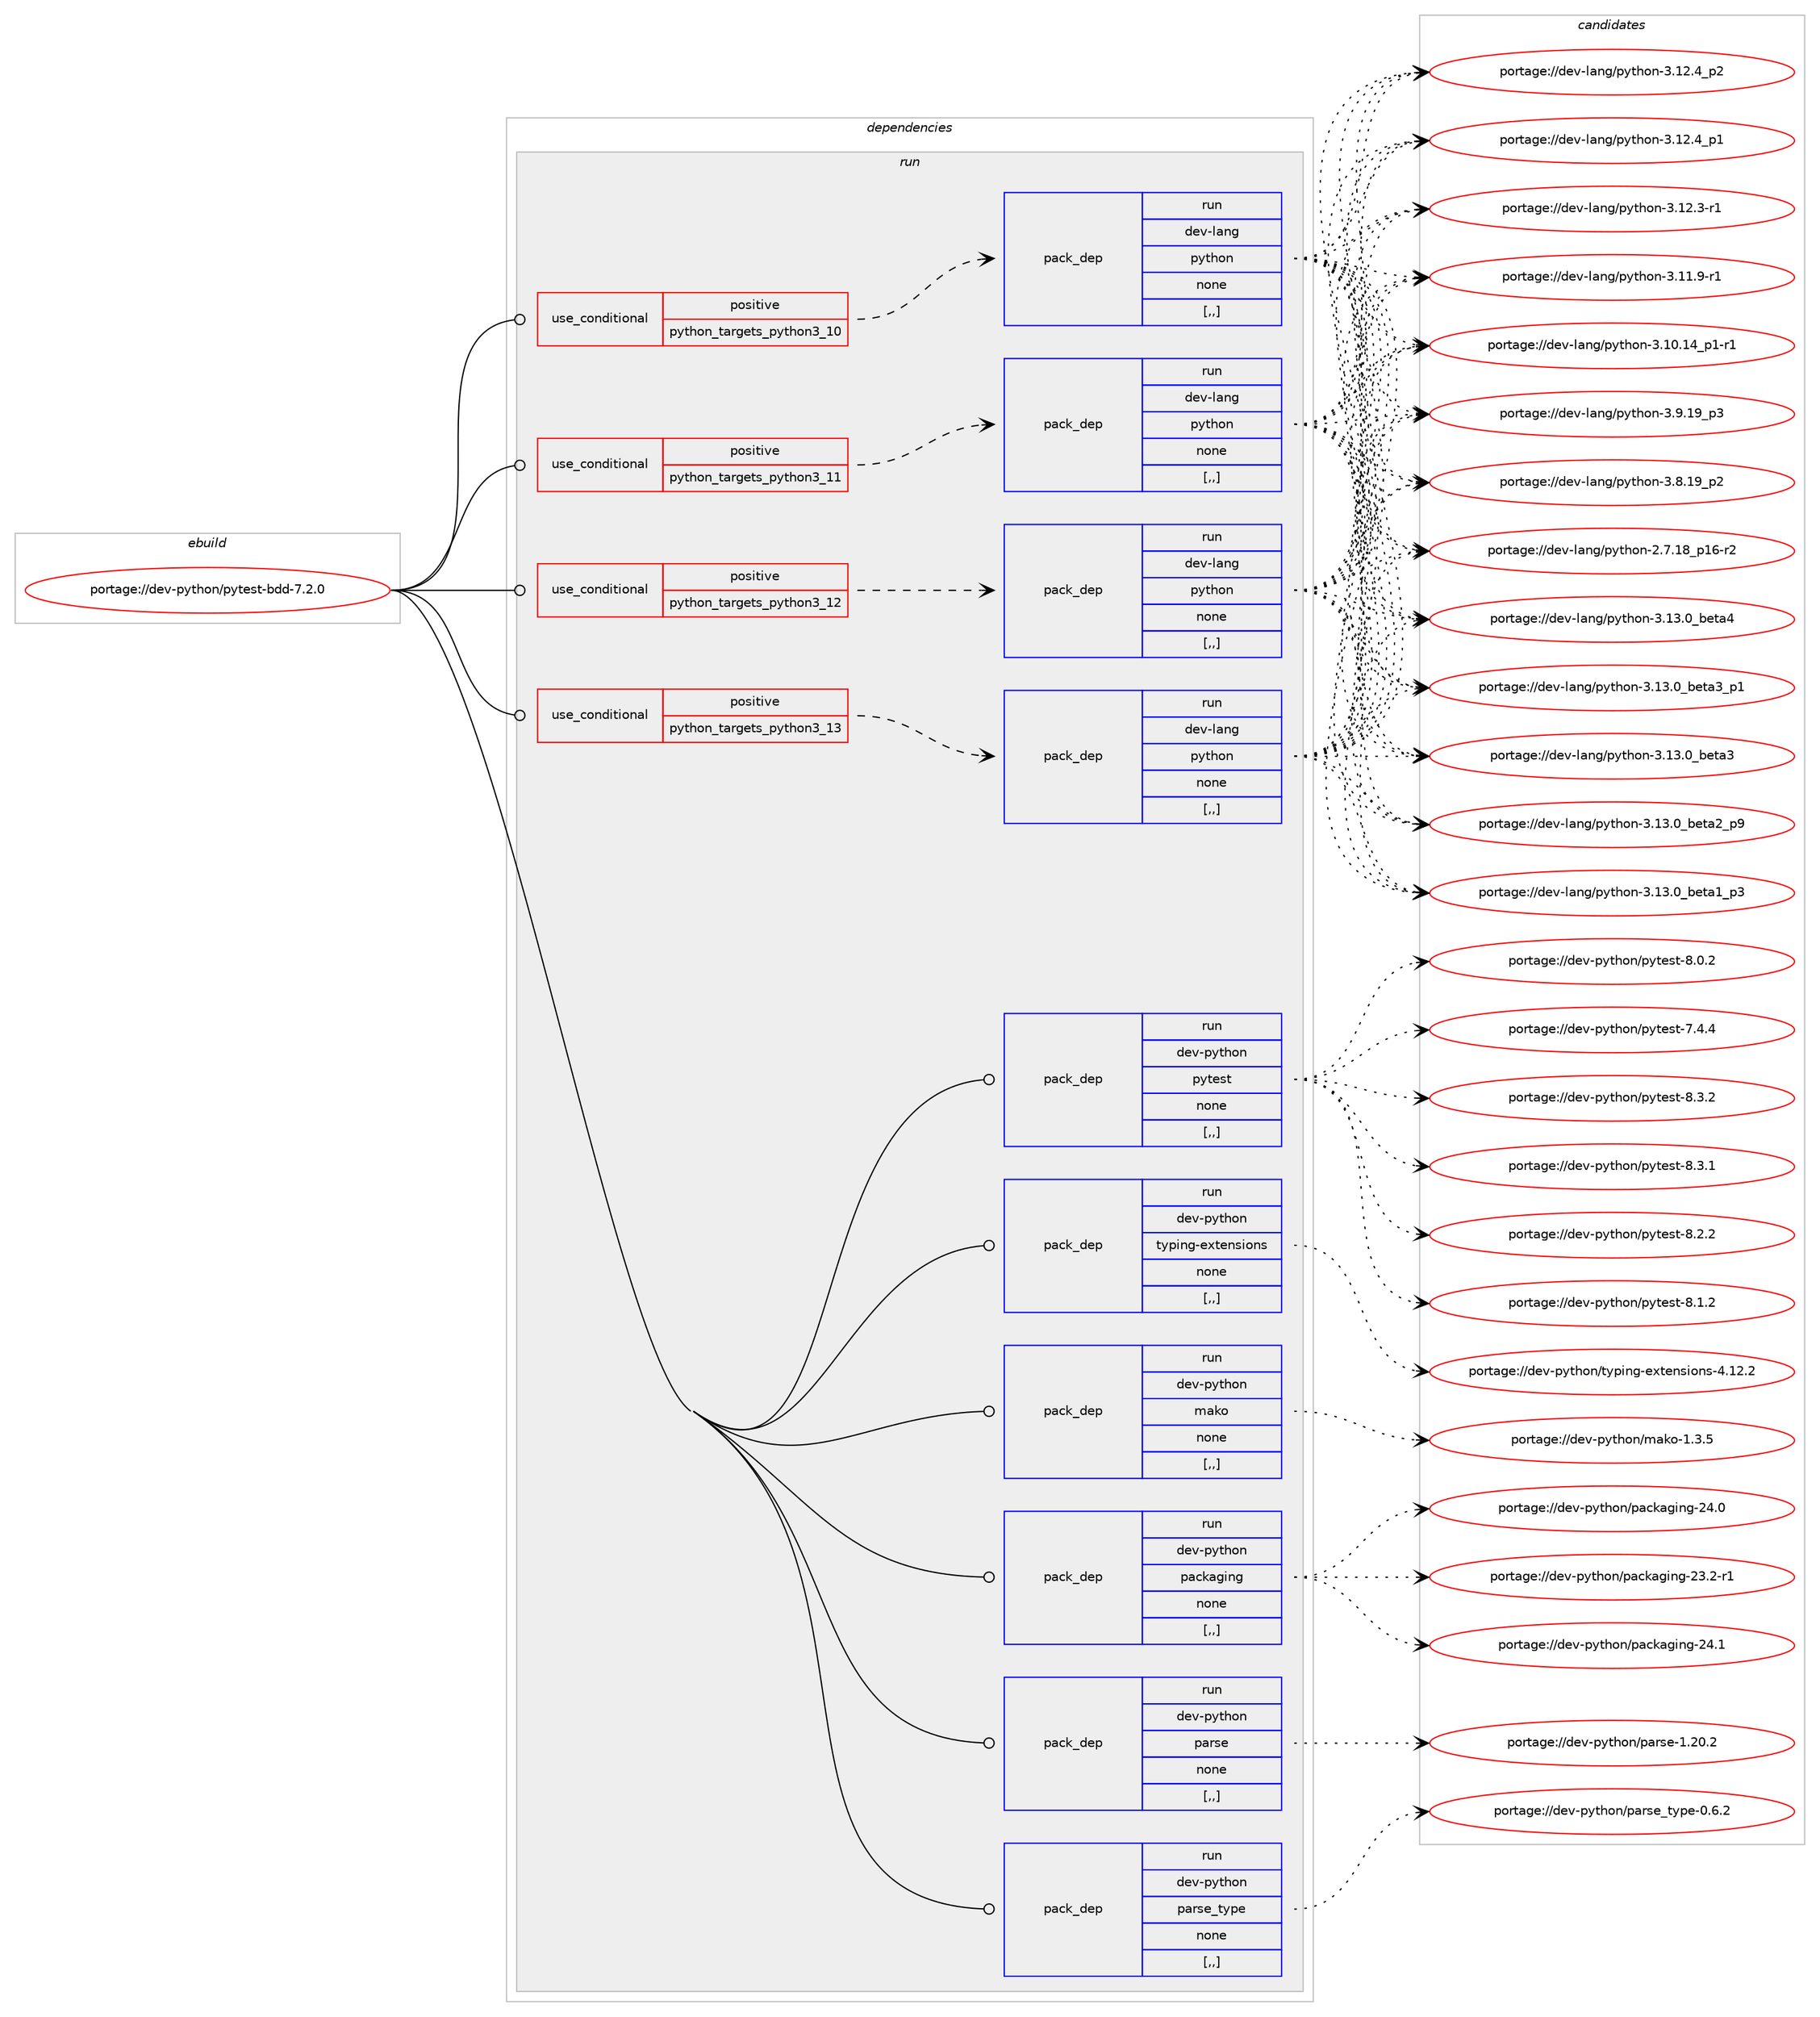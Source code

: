 digraph prolog {

# *************
# Graph options
# *************

newrank=true;
concentrate=true;
compound=true;
graph [rankdir=LR,fontname=Helvetica,fontsize=10,ranksep=1.5];#, ranksep=2.5, nodesep=0.2];
edge  [arrowhead=vee];
node  [fontname=Helvetica,fontsize=10];

# **********
# The ebuild
# **********

subgraph cluster_leftcol {
color=gray;
label=<<i>ebuild</i>>;
id [label="portage://dev-python/pytest-bdd-7.2.0", color=red, width=4, href="../dev-python/pytest-bdd-7.2.0.svg"];
}

# ****************
# The dependencies
# ****************

subgraph cluster_midcol {
color=gray;
label=<<i>dependencies</i>>;
subgraph cluster_compile {
fillcolor="#eeeeee";
style=filled;
label=<<i>compile</i>>;
}
subgraph cluster_compileandrun {
fillcolor="#eeeeee";
style=filled;
label=<<i>compile and run</i>>;
}
subgraph cluster_run {
fillcolor="#eeeeee";
style=filled;
label=<<i>run</i>>;
subgraph cond37872 {
dependency159072 [label=<<TABLE BORDER="0" CELLBORDER="1" CELLSPACING="0" CELLPADDING="4"><TR><TD ROWSPAN="3" CELLPADDING="10">use_conditional</TD></TR><TR><TD>positive</TD></TR><TR><TD>python_targets_python3_10</TD></TR></TABLE>>, shape=none, color=red];
subgraph pack119931 {
dependency159073 [label=<<TABLE BORDER="0" CELLBORDER="1" CELLSPACING="0" CELLPADDING="4" WIDTH="220"><TR><TD ROWSPAN="6" CELLPADDING="30">pack_dep</TD></TR><TR><TD WIDTH="110">run</TD></TR><TR><TD>dev-lang</TD></TR><TR><TD>python</TD></TR><TR><TD>none</TD></TR><TR><TD>[,,]</TD></TR></TABLE>>, shape=none, color=blue];
}
dependency159072:e -> dependency159073:w [weight=20,style="dashed",arrowhead="vee"];
}
id:e -> dependency159072:w [weight=20,style="solid",arrowhead="odot"];
subgraph cond37873 {
dependency159074 [label=<<TABLE BORDER="0" CELLBORDER="1" CELLSPACING="0" CELLPADDING="4"><TR><TD ROWSPAN="3" CELLPADDING="10">use_conditional</TD></TR><TR><TD>positive</TD></TR><TR><TD>python_targets_python3_11</TD></TR></TABLE>>, shape=none, color=red];
subgraph pack119932 {
dependency159075 [label=<<TABLE BORDER="0" CELLBORDER="1" CELLSPACING="0" CELLPADDING="4" WIDTH="220"><TR><TD ROWSPAN="6" CELLPADDING="30">pack_dep</TD></TR><TR><TD WIDTH="110">run</TD></TR><TR><TD>dev-lang</TD></TR><TR><TD>python</TD></TR><TR><TD>none</TD></TR><TR><TD>[,,]</TD></TR></TABLE>>, shape=none, color=blue];
}
dependency159074:e -> dependency159075:w [weight=20,style="dashed",arrowhead="vee"];
}
id:e -> dependency159074:w [weight=20,style="solid",arrowhead="odot"];
subgraph cond37874 {
dependency159076 [label=<<TABLE BORDER="0" CELLBORDER="1" CELLSPACING="0" CELLPADDING="4"><TR><TD ROWSPAN="3" CELLPADDING="10">use_conditional</TD></TR><TR><TD>positive</TD></TR><TR><TD>python_targets_python3_12</TD></TR></TABLE>>, shape=none, color=red];
subgraph pack119933 {
dependency159077 [label=<<TABLE BORDER="0" CELLBORDER="1" CELLSPACING="0" CELLPADDING="4" WIDTH="220"><TR><TD ROWSPAN="6" CELLPADDING="30">pack_dep</TD></TR><TR><TD WIDTH="110">run</TD></TR><TR><TD>dev-lang</TD></TR><TR><TD>python</TD></TR><TR><TD>none</TD></TR><TR><TD>[,,]</TD></TR></TABLE>>, shape=none, color=blue];
}
dependency159076:e -> dependency159077:w [weight=20,style="dashed",arrowhead="vee"];
}
id:e -> dependency159076:w [weight=20,style="solid",arrowhead="odot"];
subgraph cond37875 {
dependency159078 [label=<<TABLE BORDER="0" CELLBORDER="1" CELLSPACING="0" CELLPADDING="4"><TR><TD ROWSPAN="3" CELLPADDING="10">use_conditional</TD></TR><TR><TD>positive</TD></TR><TR><TD>python_targets_python3_13</TD></TR></TABLE>>, shape=none, color=red];
subgraph pack119934 {
dependency159079 [label=<<TABLE BORDER="0" CELLBORDER="1" CELLSPACING="0" CELLPADDING="4" WIDTH="220"><TR><TD ROWSPAN="6" CELLPADDING="30">pack_dep</TD></TR><TR><TD WIDTH="110">run</TD></TR><TR><TD>dev-lang</TD></TR><TR><TD>python</TD></TR><TR><TD>none</TD></TR><TR><TD>[,,]</TD></TR></TABLE>>, shape=none, color=blue];
}
dependency159078:e -> dependency159079:w [weight=20,style="dashed",arrowhead="vee"];
}
id:e -> dependency159078:w [weight=20,style="solid",arrowhead="odot"];
subgraph pack119935 {
dependency159080 [label=<<TABLE BORDER="0" CELLBORDER="1" CELLSPACING="0" CELLPADDING="4" WIDTH="220"><TR><TD ROWSPAN="6" CELLPADDING="30">pack_dep</TD></TR><TR><TD WIDTH="110">run</TD></TR><TR><TD>dev-python</TD></TR><TR><TD>mako</TD></TR><TR><TD>none</TD></TR><TR><TD>[,,]</TD></TR></TABLE>>, shape=none, color=blue];
}
id:e -> dependency159080:w [weight=20,style="solid",arrowhead="odot"];
subgraph pack119936 {
dependency159081 [label=<<TABLE BORDER="0" CELLBORDER="1" CELLSPACING="0" CELLPADDING="4" WIDTH="220"><TR><TD ROWSPAN="6" CELLPADDING="30">pack_dep</TD></TR><TR><TD WIDTH="110">run</TD></TR><TR><TD>dev-python</TD></TR><TR><TD>packaging</TD></TR><TR><TD>none</TD></TR><TR><TD>[,,]</TD></TR></TABLE>>, shape=none, color=blue];
}
id:e -> dependency159081:w [weight=20,style="solid",arrowhead="odot"];
subgraph pack119937 {
dependency159082 [label=<<TABLE BORDER="0" CELLBORDER="1" CELLSPACING="0" CELLPADDING="4" WIDTH="220"><TR><TD ROWSPAN="6" CELLPADDING="30">pack_dep</TD></TR><TR><TD WIDTH="110">run</TD></TR><TR><TD>dev-python</TD></TR><TR><TD>parse</TD></TR><TR><TD>none</TD></TR><TR><TD>[,,]</TD></TR></TABLE>>, shape=none, color=blue];
}
id:e -> dependency159082:w [weight=20,style="solid",arrowhead="odot"];
subgraph pack119938 {
dependency159083 [label=<<TABLE BORDER="0" CELLBORDER="1" CELLSPACING="0" CELLPADDING="4" WIDTH="220"><TR><TD ROWSPAN="6" CELLPADDING="30">pack_dep</TD></TR><TR><TD WIDTH="110">run</TD></TR><TR><TD>dev-python</TD></TR><TR><TD>parse_type</TD></TR><TR><TD>none</TD></TR><TR><TD>[,,]</TD></TR></TABLE>>, shape=none, color=blue];
}
id:e -> dependency159083:w [weight=20,style="solid",arrowhead="odot"];
subgraph pack119939 {
dependency159084 [label=<<TABLE BORDER="0" CELLBORDER="1" CELLSPACING="0" CELLPADDING="4" WIDTH="220"><TR><TD ROWSPAN="6" CELLPADDING="30">pack_dep</TD></TR><TR><TD WIDTH="110">run</TD></TR><TR><TD>dev-python</TD></TR><TR><TD>pytest</TD></TR><TR><TD>none</TD></TR><TR><TD>[,,]</TD></TR></TABLE>>, shape=none, color=blue];
}
id:e -> dependency159084:w [weight=20,style="solid",arrowhead="odot"];
subgraph pack119940 {
dependency159085 [label=<<TABLE BORDER="0" CELLBORDER="1" CELLSPACING="0" CELLPADDING="4" WIDTH="220"><TR><TD ROWSPAN="6" CELLPADDING="30">pack_dep</TD></TR><TR><TD WIDTH="110">run</TD></TR><TR><TD>dev-python</TD></TR><TR><TD>typing-extensions</TD></TR><TR><TD>none</TD></TR><TR><TD>[,,]</TD></TR></TABLE>>, shape=none, color=blue];
}
id:e -> dependency159085:w [weight=20,style="solid",arrowhead="odot"];
}
}

# **************
# The candidates
# **************

subgraph cluster_choices {
rank=same;
color=gray;
label=<<i>candidates</i>>;

subgraph choice119931 {
color=black;
nodesep=1;
choice1001011184510897110103471121211161041111104551464951464895981011169752 [label="portage://dev-lang/python-3.13.0_beta4", color=red, width=4,href="../dev-lang/python-3.13.0_beta4.svg"];
choice10010111845108971101034711212111610411111045514649514648959810111697519511249 [label="portage://dev-lang/python-3.13.0_beta3_p1", color=red, width=4,href="../dev-lang/python-3.13.0_beta3_p1.svg"];
choice1001011184510897110103471121211161041111104551464951464895981011169751 [label="portage://dev-lang/python-3.13.0_beta3", color=red, width=4,href="../dev-lang/python-3.13.0_beta3.svg"];
choice10010111845108971101034711212111610411111045514649514648959810111697509511257 [label="portage://dev-lang/python-3.13.0_beta2_p9", color=red, width=4,href="../dev-lang/python-3.13.0_beta2_p9.svg"];
choice10010111845108971101034711212111610411111045514649514648959810111697499511251 [label="portage://dev-lang/python-3.13.0_beta1_p3", color=red, width=4,href="../dev-lang/python-3.13.0_beta1_p3.svg"];
choice100101118451089711010347112121116104111110455146495046529511250 [label="portage://dev-lang/python-3.12.4_p2", color=red, width=4,href="../dev-lang/python-3.12.4_p2.svg"];
choice100101118451089711010347112121116104111110455146495046529511249 [label="portage://dev-lang/python-3.12.4_p1", color=red, width=4,href="../dev-lang/python-3.12.4_p1.svg"];
choice100101118451089711010347112121116104111110455146495046514511449 [label="portage://dev-lang/python-3.12.3-r1", color=red, width=4,href="../dev-lang/python-3.12.3-r1.svg"];
choice100101118451089711010347112121116104111110455146494946574511449 [label="portage://dev-lang/python-3.11.9-r1", color=red, width=4,href="../dev-lang/python-3.11.9-r1.svg"];
choice100101118451089711010347112121116104111110455146494846495295112494511449 [label="portage://dev-lang/python-3.10.14_p1-r1", color=red, width=4,href="../dev-lang/python-3.10.14_p1-r1.svg"];
choice100101118451089711010347112121116104111110455146574649579511251 [label="portage://dev-lang/python-3.9.19_p3", color=red, width=4,href="../dev-lang/python-3.9.19_p3.svg"];
choice100101118451089711010347112121116104111110455146564649579511250 [label="portage://dev-lang/python-3.8.19_p2", color=red, width=4,href="../dev-lang/python-3.8.19_p2.svg"];
choice100101118451089711010347112121116104111110455046554649569511249544511450 [label="portage://dev-lang/python-2.7.18_p16-r2", color=red, width=4,href="../dev-lang/python-2.7.18_p16-r2.svg"];
dependency159073:e -> choice1001011184510897110103471121211161041111104551464951464895981011169752:w [style=dotted,weight="100"];
dependency159073:e -> choice10010111845108971101034711212111610411111045514649514648959810111697519511249:w [style=dotted,weight="100"];
dependency159073:e -> choice1001011184510897110103471121211161041111104551464951464895981011169751:w [style=dotted,weight="100"];
dependency159073:e -> choice10010111845108971101034711212111610411111045514649514648959810111697509511257:w [style=dotted,weight="100"];
dependency159073:e -> choice10010111845108971101034711212111610411111045514649514648959810111697499511251:w [style=dotted,weight="100"];
dependency159073:e -> choice100101118451089711010347112121116104111110455146495046529511250:w [style=dotted,weight="100"];
dependency159073:e -> choice100101118451089711010347112121116104111110455146495046529511249:w [style=dotted,weight="100"];
dependency159073:e -> choice100101118451089711010347112121116104111110455146495046514511449:w [style=dotted,weight="100"];
dependency159073:e -> choice100101118451089711010347112121116104111110455146494946574511449:w [style=dotted,weight="100"];
dependency159073:e -> choice100101118451089711010347112121116104111110455146494846495295112494511449:w [style=dotted,weight="100"];
dependency159073:e -> choice100101118451089711010347112121116104111110455146574649579511251:w [style=dotted,weight="100"];
dependency159073:e -> choice100101118451089711010347112121116104111110455146564649579511250:w [style=dotted,weight="100"];
dependency159073:e -> choice100101118451089711010347112121116104111110455046554649569511249544511450:w [style=dotted,weight="100"];
}
subgraph choice119932 {
color=black;
nodesep=1;
choice1001011184510897110103471121211161041111104551464951464895981011169752 [label="portage://dev-lang/python-3.13.0_beta4", color=red, width=4,href="../dev-lang/python-3.13.0_beta4.svg"];
choice10010111845108971101034711212111610411111045514649514648959810111697519511249 [label="portage://dev-lang/python-3.13.0_beta3_p1", color=red, width=4,href="../dev-lang/python-3.13.0_beta3_p1.svg"];
choice1001011184510897110103471121211161041111104551464951464895981011169751 [label="portage://dev-lang/python-3.13.0_beta3", color=red, width=4,href="../dev-lang/python-3.13.0_beta3.svg"];
choice10010111845108971101034711212111610411111045514649514648959810111697509511257 [label="portage://dev-lang/python-3.13.0_beta2_p9", color=red, width=4,href="../dev-lang/python-3.13.0_beta2_p9.svg"];
choice10010111845108971101034711212111610411111045514649514648959810111697499511251 [label="portage://dev-lang/python-3.13.0_beta1_p3", color=red, width=4,href="../dev-lang/python-3.13.0_beta1_p3.svg"];
choice100101118451089711010347112121116104111110455146495046529511250 [label="portage://dev-lang/python-3.12.4_p2", color=red, width=4,href="../dev-lang/python-3.12.4_p2.svg"];
choice100101118451089711010347112121116104111110455146495046529511249 [label="portage://dev-lang/python-3.12.4_p1", color=red, width=4,href="../dev-lang/python-3.12.4_p1.svg"];
choice100101118451089711010347112121116104111110455146495046514511449 [label="portage://dev-lang/python-3.12.3-r1", color=red, width=4,href="../dev-lang/python-3.12.3-r1.svg"];
choice100101118451089711010347112121116104111110455146494946574511449 [label="portage://dev-lang/python-3.11.9-r1", color=red, width=4,href="../dev-lang/python-3.11.9-r1.svg"];
choice100101118451089711010347112121116104111110455146494846495295112494511449 [label="portage://dev-lang/python-3.10.14_p1-r1", color=red, width=4,href="../dev-lang/python-3.10.14_p1-r1.svg"];
choice100101118451089711010347112121116104111110455146574649579511251 [label="portage://dev-lang/python-3.9.19_p3", color=red, width=4,href="../dev-lang/python-3.9.19_p3.svg"];
choice100101118451089711010347112121116104111110455146564649579511250 [label="portage://dev-lang/python-3.8.19_p2", color=red, width=4,href="../dev-lang/python-3.8.19_p2.svg"];
choice100101118451089711010347112121116104111110455046554649569511249544511450 [label="portage://dev-lang/python-2.7.18_p16-r2", color=red, width=4,href="../dev-lang/python-2.7.18_p16-r2.svg"];
dependency159075:e -> choice1001011184510897110103471121211161041111104551464951464895981011169752:w [style=dotted,weight="100"];
dependency159075:e -> choice10010111845108971101034711212111610411111045514649514648959810111697519511249:w [style=dotted,weight="100"];
dependency159075:e -> choice1001011184510897110103471121211161041111104551464951464895981011169751:w [style=dotted,weight="100"];
dependency159075:e -> choice10010111845108971101034711212111610411111045514649514648959810111697509511257:w [style=dotted,weight="100"];
dependency159075:e -> choice10010111845108971101034711212111610411111045514649514648959810111697499511251:w [style=dotted,weight="100"];
dependency159075:e -> choice100101118451089711010347112121116104111110455146495046529511250:w [style=dotted,weight="100"];
dependency159075:e -> choice100101118451089711010347112121116104111110455146495046529511249:w [style=dotted,weight="100"];
dependency159075:e -> choice100101118451089711010347112121116104111110455146495046514511449:w [style=dotted,weight="100"];
dependency159075:e -> choice100101118451089711010347112121116104111110455146494946574511449:w [style=dotted,weight="100"];
dependency159075:e -> choice100101118451089711010347112121116104111110455146494846495295112494511449:w [style=dotted,weight="100"];
dependency159075:e -> choice100101118451089711010347112121116104111110455146574649579511251:w [style=dotted,weight="100"];
dependency159075:e -> choice100101118451089711010347112121116104111110455146564649579511250:w [style=dotted,weight="100"];
dependency159075:e -> choice100101118451089711010347112121116104111110455046554649569511249544511450:w [style=dotted,weight="100"];
}
subgraph choice119933 {
color=black;
nodesep=1;
choice1001011184510897110103471121211161041111104551464951464895981011169752 [label="portage://dev-lang/python-3.13.0_beta4", color=red, width=4,href="../dev-lang/python-3.13.0_beta4.svg"];
choice10010111845108971101034711212111610411111045514649514648959810111697519511249 [label="portage://dev-lang/python-3.13.0_beta3_p1", color=red, width=4,href="../dev-lang/python-3.13.0_beta3_p1.svg"];
choice1001011184510897110103471121211161041111104551464951464895981011169751 [label="portage://dev-lang/python-3.13.0_beta3", color=red, width=4,href="../dev-lang/python-3.13.0_beta3.svg"];
choice10010111845108971101034711212111610411111045514649514648959810111697509511257 [label="portage://dev-lang/python-3.13.0_beta2_p9", color=red, width=4,href="../dev-lang/python-3.13.0_beta2_p9.svg"];
choice10010111845108971101034711212111610411111045514649514648959810111697499511251 [label="portage://dev-lang/python-3.13.0_beta1_p3", color=red, width=4,href="../dev-lang/python-3.13.0_beta1_p3.svg"];
choice100101118451089711010347112121116104111110455146495046529511250 [label="portage://dev-lang/python-3.12.4_p2", color=red, width=4,href="../dev-lang/python-3.12.4_p2.svg"];
choice100101118451089711010347112121116104111110455146495046529511249 [label="portage://dev-lang/python-3.12.4_p1", color=red, width=4,href="../dev-lang/python-3.12.4_p1.svg"];
choice100101118451089711010347112121116104111110455146495046514511449 [label="portage://dev-lang/python-3.12.3-r1", color=red, width=4,href="../dev-lang/python-3.12.3-r1.svg"];
choice100101118451089711010347112121116104111110455146494946574511449 [label="portage://dev-lang/python-3.11.9-r1", color=red, width=4,href="../dev-lang/python-3.11.9-r1.svg"];
choice100101118451089711010347112121116104111110455146494846495295112494511449 [label="portage://dev-lang/python-3.10.14_p1-r1", color=red, width=4,href="../dev-lang/python-3.10.14_p1-r1.svg"];
choice100101118451089711010347112121116104111110455146574649579511251 [label="portage://dev-lang/python-3.9.19_p3", color=red, width=4,href="../dev-lang/python-3.9.19_p3.svg"];
choice100101118451089711010347112121116104111110455146564649579511250 [label="portage://dev-lang/python-3.8.19_p2", color=red, width=4,href="../dev-lang/python-3.8.19_p2.svg"];
choice100101118451089711010347112121116104111110455046554649569511249544511450 [label="portage://dev-lang/python-2.7.18_p16-r2", color=red, width=4,href="../dev-lang/python-2.7.18_p16-r2.svg"];
dependency159077:e -> choice1001011184510897110103471121211161041111104551464951464895981011169752:w [style=dotted,weight="100"];
dependency159077:e -> choice10010111845108971101034711212111610411111045514649514648959810111697519511249:w [style=dotted,weight="100"];
dependency159077:e -> choice1001011184510897110103471121211161041111104551464951464895981011169751:w [style=dotted,weight="100"];
dependency159077:e -> choice10010111845108971101034711212111610411111045514649514648959810111697509511257:w [style=dotted,weight="100"];
dependency159077:e -> choice10010111845108971101034711212111610411111045514649514648959810111697499511251:w [style=dotted,weight="100"];
dependency159077:e -> choice100101118451089711010347112121116104111110455146495046529511250:w [style=dotted,weight="100"];
dependency159077:e -> choice100101118451089711010347112121116104111110455146495046529511249:w [style=dotted,weight="100"];
dependency159077:e -> choice100101118451089711010347112121116104111110455146495046514511449:w [style=dotted,weight="100"];
dependency159077:e -> choice100101118451089711010347112121116104111110455146494946574511449:w [style=dotted,weight="100"];
dependency159077:e -> choice100101118451089711010347112121116104111110455146494846495295112494511449:w [style=dotted,weight="100"];
dependency159077:e -> choice100101118451089711010347112121116104111110455146574649579511251:w [style=dotted,weight="100"];
dependency159077:e -> choice100101118451089711010347112121116104111110455146564649579511250:w [style=dotted,weight="100"];
dependency159077:e -> choice100101118451089711010347112121116104111110455046554649569511249544511450:w [style=dotted,weight="100"];
}
subgraph choice119934 {
color=black;
nodesep=1;
choice1001011184510897110103471121211161041111104551464951464895981011169752 [label="portage://dev-lang/python-3.13.0_beta4", color=red, width=4,href="../dev-lang/python-3.13.0_beta4.svg"];
choice10010111845108971101034711212111610411111045514649514648959810111697519511249 [label="portage://dev-lang/python-3.13.0_beta3_p1", color=red, width=4,href="../dev-lang/python-3.13.0_beta3_p1.svg"];
choice1001011184510897110103471121211161041111104551464951464895981011169751 [label="portage://dev-lang/python-3.13.0_beta3", color=red, width=4,href="../dev-lang/python-3.13.0_beta3.svg"];
choice10010111845108971101034711212111610411111045514649514648959810111697509511257 [label="portage://dev-lang/python-3.13.0_beta2_p9", color=red, width=4,href="../dev-lang/python-3.13.0_beta2_p9.svg"];
choice10010111845108971101034711212111610411111045514649514648959810111697499511251 [label="portage://dev-lang/python-3.13.0_beta1_p3", color=red, width=4,href="../dev-lang/python-3.13.0_beta1_p3.svg"];
choice100101118451089711010347112121116104111110455146495046529511250 [label="portage://dev-lang/python-3.12.4_p2", color=red, width=4,href="../dev-lang/python-3.12.4_p2.svg"];
choice100101118451089711010347112121116104111110455146495046529511249 [label="portage://dev-lang/python-3.12.4_p1", color=red, width=4,href="../dev-lang/python-3.12.4_p1.svg"];
choice100101118451089711010347112121116104111110455146495046514511449 [label="portage://dev-lang/python-3.12.3-r1", color=red, width=4,href="../dev-lang/python-3.12.3-r1.svg"];
choice100101118451089711010347112121116104111110455146494946574511449 [label="portage://dev-lang/python-3.11.9-r1", color=red, width=4,href="../dev-lang/python-3.11.9-r1.svg"];
choice100101118451089711010347112121116104111110455146494846495295112494511449 [label="portage://dev-lang/python-3.10.14_p1-r1", color=red, width=4,href="../dev-lang/python-3.10.14_p1-r1.svg"];
choice100101118451089711010347112121116104111110455146574649579511251 [label="portage://dev-lang/python-3.9.19_p3", color=red, width=4,href="../dev-lang/python-3.9.19_p3.svg"];
choice100101118451089711010347112121116104111110455146564649579511250 [label="portage://dev-lang/python-3.8.19_p2", color=red, width=4,href="../dev-lang/python-3.8.19_p2.svg"];
choice100101118451089711010347112121116104111110455046554649569511249544511450 [label="portage://dev-lang/python-2.7.18_p16-r2", color=red, width=4,href="../dev-lang/python-2.7.18_p16-r2.svg"];
dependency159079:e -> choice1001011184510897110103471121211161041111104551464951464895981011169752:w [style=dotted,weight="100"];
dependency159079:e -> choice10010111845108971101034711212111610411111045514649514648959810111697519511249:w [style=dotted,weight="100"];
dependency159079:e -> choice1001011184510897110103471121211161041111104551464951464895981011169751:w [style=dotted,weight="100"];
dependency159079:e -> choice10010111845108971101034711212111610411111045514649514648959810111697509511257:w [style=dotted,weight="100"];
dependency159079:e -> choice10010111845108971101034711212111610411111045514649514648959810111697499511251:w [style=dotted,weight="100"];
dependency159079:e -> choice100101118451089711010347112121116104111110455146495046529511250:w [style=dotted,weight="100"];
dependency159079:e -> choice100101118451089711010347112121116104111110455146495046529511249:w [style=dotted,weight="100"];
dependency159079:e -> choice100101118451089711010347112121116104111110455146495046514511449:w [style=dotted,weight="100"];
dependency159079:e -> choice100101118451089711010347112121116104111110455146494946574511449:w [style=dotted,weight="100"];
dependency159079:e -> choice100101118451089711010347112121116104111110455146494846495295112494511449:w [style=dotted,weight="100"];
dependency159079:e -> choice100101118451089711010347112121116104111110455146574649579511251:w [style=dotted,weight="100"];
dependency159079:e -> choice100101118451089711010347112121116104111110455146564649579511250:w [style=dotted,weight="100"];
dependency159079:e -> choice100101118451089711010347112121116104111110455046554649569511249544511450:w [style=dotted,weight="100"];
}
subgraph choice119935 {
color=black;
nodesep=1;
choice100101118451121211161041111104710997107111454946514653 [label="portage://dev-python/mako-1.3.5", color=red, width=4,href="../dev-python/mako-1.3.5.svg"];
dependency159080:e -> choice100101118451121211161041111104710997107111454946514653:w [style=dotted,weight="100"];
}
subgraph choice119936 {
color=black;
nodesep=1;
choice10010111845112121116104111110471129799107971031051101034550524649 [label="portage://dev-python/packaging-24.1", color=red, width=4,href="../dev-python/packaging-24.1.svg"];
choice10010111845112121116104111110471129799107971031051101034550524648 [label="portage://dev-python/packaging-24.0", color=red, width=4,href="../dev-python/packaging-24.0.svg"];
choice100101118451121211161041111104711297991079710310511010345505146504511449 [label="portage://dev-python/packaging-23.2-r1", color=red, width=4,href="../dev-python/packaging-23.2-r1.svg"];
dependency159081:e -> choice10010111845112121116104111110471129799107971031051101034550524649:w [style=dotted,weight="100"];
dependency159081:e -> choice10010111845112121116104111110471129799107971031051101034550524648:w [style=dotted,weight="100"];
dependency159081:e -> choice100101118451121211161041111104711297991079710310511010345505146504511449:w [style=dotted,weight="100"];
}
subgraph choice119937 {
color=black;
nodesep=1;
choice10010111845112121116104111110471129711411510145494650484650 [label="portage://dev-python/parse-1.20.2", color=red, width=4,href="../dev-python/parse-1.20.2.svg"];
dependency159082:e -> choice10010111845112121116104111110471129711411510145494650484650:w [style=dotted,weight="100"];
}
subgraph choice119938 {
color=black;
nodesep=1;
choice10010111845112121116104111110471129711411510195116121112101454846544650 [label="portage://dev-python/parse_type-0.6.2", color=red, width=4,href="../dev-python/parse_type-0.6.2.svg"];
dependency159083:e -> choice10010111845112121116104111110471129711411510195116121112101454846544650:w [style=dotted,weight="100"];
}
subgraph choice119939 {
color=black;
nodesep=1;
choice1001011184511212111610411111047112121116101115116455646514650 [label="portage://dev-python/pytest-8.3.2", color=red, width=4,href="../dev-python/pytest-8.3.2.svg"];
choice1001011184511212111610411111047112121116101115116455646514649 [label="portage://dev-python/pytest-8.3.1", color=red, width=4,href="../dev-python/pytest-8.3.1.svg"];
choice1001011184511212111610411111047112121116101115116455646504650 [label="portage://dev-python/pytest-8.2.2", color=red, width=4,href="../dev-python/pytest-8.2.2.svg"];
choice1001011184511212111610411111047112121116101115116455646494650 [label="portage://dev-python/pytest-8.1.2", color=red, width=4,href="../dev-python/pytest-8.1.2.svg"];
choice1001011184511212111610411111047112121116101115116455646484650 [label="portage://dev-python/pytest-8.0.2", color=red, width=4,href="../dev-python/pytest-8.0.2.svg"];
choice1001011184511212111610411111047112121116101115116455546524652 [label="portage://dev-python/pytest-7.4.4", color=red, width=4,href="../dev-python/pytest-7.4.4.svg"];
dependency159084:e -> choice1001011184511212111610411111047112121116101115116455646514650:w [style=dotted,weight="100"];
dependency159084:e -> choice1001011184511212111610411111047112121116101115116455646514649:w [style=dotted,weight="100"];
dependency159084:e -> choice1001011184511212111610411111047112121116101115116455646504650:w [style=dotted,weight="100"];
dependency159084:e -> choice1001011184511212111610411111047112121116101115116455646494650:w [style=dotted,weight="100"];
dependency159084:e -> choice1001011184511212111610411111047112121116101115116455646484650:w [style=dotted,weight="100"];
dependency159084:e -> choice1001011184511212111610411111047112121116101115116455546524652:w [style=dotted,weight="100"];
}
subgraph choice119940 {
color=black;
nodesep=1;
choice10010111845112121116104111110471161211121051101034510112011610111011510511111011545524649504650 [label="portage://dev-python/typing-extensions-4.12.2", color=red, width=4,href="../dev-python/typing-extensions-4.12.2.svg"];
dependency159085:e -> choice10010111845112121116104111110471161211121051101034510112011610111011510511111011545524649504650:w [style=dotted,weight="100"];
}
}

}
